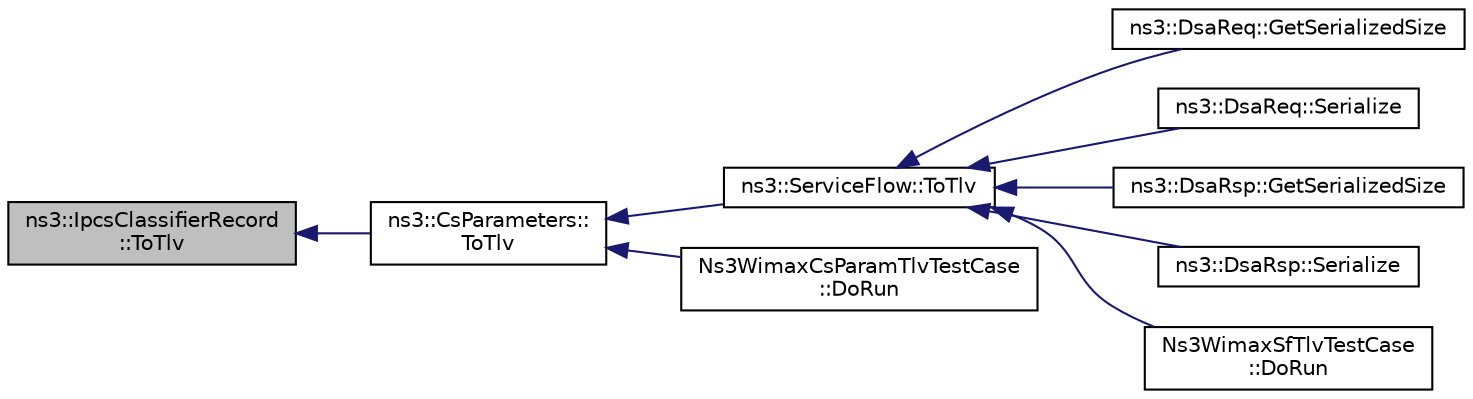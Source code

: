 digraph "ns3::IpcsClassifierRecord::ToTlv"
{
  edge [fontname="Helvetica",fontsize="10",labelfontname="Helvetica",labelfontsize="10"];
  node [fontname="Helvetica",fontsize="10",shape=record];
  rankdir="LR";
  Node1 [label="ns3::IpcsClassifierRecord\l::ToTlv",height=0.2,width=0.4,color="black", fillcolor="grey75", style="filled", fontcolor="black"];
  Node1 -> Node2 [dir="back",color="midnightblue",fontsize="10",style="solid"];
  Node2 [label="ns3::CsParameters::\lToTlv",height=0.2,width=0.4,color="black", fillcolor="white", style="filled",URL="$db/dfc/classns3_1_1CsParameters.html#a6626265aedf9a0e3f94baca3688f80b3",tooltip="creates a tlv from the classifier record "];
  Node2 -> Node3 [dir="back",color="midnightblue",fontsize="10",style="solid"];
  Node3 [label="ns3::ServiceFlow::ToTlv",height=0.2,width=0.4,color="black", fillcolor="white", style="filled",URL="$d7/ded/classns3_1_1ServiceFlow.html#a093dd393288e740cd63d1a8c8d871dd0",tooltip="creates a TLV from this service flow "];
  Node3 -> Node4 [dir="back",color="midnightblue",fontsize="10",style="solid"];
  Node4 [label="ns3::DsaReq::GetSerializedSize",height=0.2,width=0.4,color="black", fillcolor="white", style="filled",URL="$d9/ddb/classns3_1_1DsaReq.html#ae960f34279f0d96545cea08e9566fa54"];
  Node3 -> Node5 [dir="back",color="midnightblue",fontsize="10",style="solid"];
  Node5 [label="ns3::DsaReq::Serialize",height=0.2,width=0.4,color="black", fillcolor="white", style="filled",URL="$d9/ddb/classns3_1_1DsaReq.html#a5e5bbf11205cc44764d145d44d240c50"];
  Node3 -> Node6 [dir="back",color="midnightblue",fontsize="10",style="solid"];
  Node6 [label="ns3::DsaRsp::GetSerializedSize",height=0.2,width=0.4,color="black", fillcolor="white", style="filled",URL="$d0/d5d/classns3_1_1DsaRsp.html#a30d4c0301ba3ba58012ef8f66708fefe"];
  Node3 -> Node7 [dir="back",color="midnightblue",fontsize="10",style="solid"];
  Node7 [label="ns3::DsaRsp::Serialize",height=0.2,width=0.4,color="black", fillcolor="white", style="filled",URL="$d0/d5d/classns3_1_1DsaRsp.html#aa05a9da74aa42aab526e95f294754fca"];
  Node3 -> Node8 [dir="back",color="midnightblue",fontsize="10",style="solid"];
  Node8 [label="Ns3WimaxSfTlvTestCase\l::DoRun",height=0.2,width=0.4,color="black", fillcolor="white", style="filled",URL="$d2/d1f/classNs3WimaxSfTlvTestCase.html#a7133476eea0e8ec72406f996e5990c68",tooltip="Implementation to actually run this TestCase. "];
  Node2 -> Node9 [dir="back",color="midnightblue",fontsize="10",style="solid"];
  Node9 [label="Ns3WimaxCsParamTlvTestCase\l::DoRun",height=0.2,width=0.4,color="black", fillcolor="white", style="filled",URL="$dd/ddb/classNs3WimaxCsParamTlvTestCase.html#a787e5b86252dac18778c864535b1d4d4",tooltip="Implementation to actually run this TestCase. "];
}
